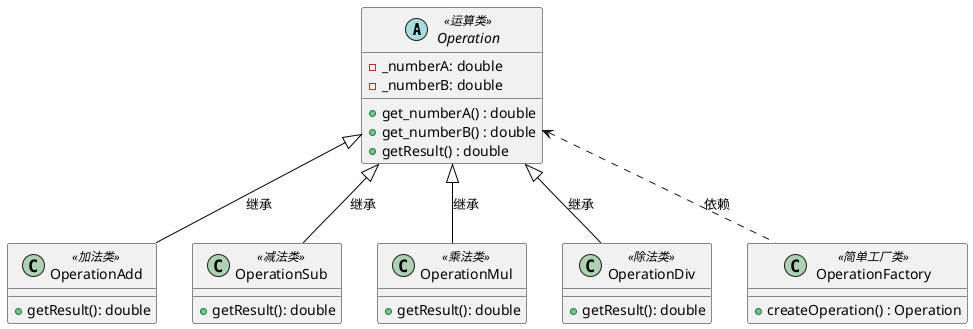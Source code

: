 @startuml

abstract class Operation<<运算类>> {
    - _numberA: double
    - _numberB: double
    + get_numberA() : double
    + get_numberB() : double
    + getResult() : double
}

class OperationAdd<<加法类>> {
    + getResult(): double
}

class OperationSub<<减法类>> {
    + getResult(): double
}

class OperationMul<<乘法类>> {
    + getResult(): double
}

class OperationDiv<<除法类>> {
    + getResult(): double
}

class OperationFactory<<简单工厂类>> {
    + createOperation() : Operation
}

Operation <|--[#black] OperationAdd: 继承
Operation <|--[#black] OperationSub: 继承
Operation <|--[#black] OperationMul: 继承
Operation <|--[#black] OperationDiv: 继承

Operation <.. OperationFactory : 依赖
@enduml
